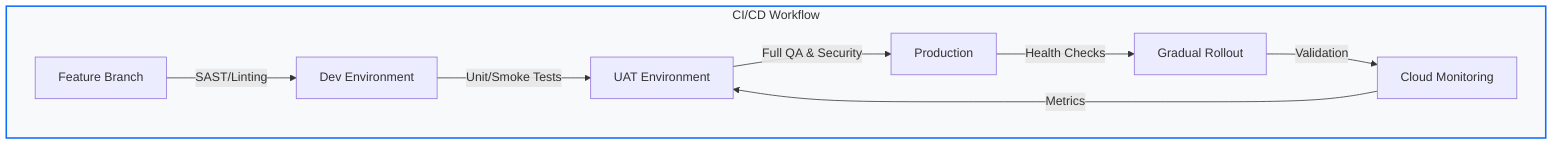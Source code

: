 %% diagrams/ci-cd-pipeline.mmd
flowchart TD
    subgraph Pipeline["CI/CD Workflow"]
        direction LR
        F[Feature Branch] --SAST/Linting--> D[Dev Environment]
        D --Unit/Smoke Tests--> U[UAT Environment]
        U --Full QA & Security--> P[Production]
        
        P --Health Checks--> R[Gradual Rollout]
        R --Validation--> M[Cloud Monitoring]
        M --Metrics--> U
    end
    style Pipeline fill:#f8f9fa,stroke:#0d6efd,stroke-width:2px